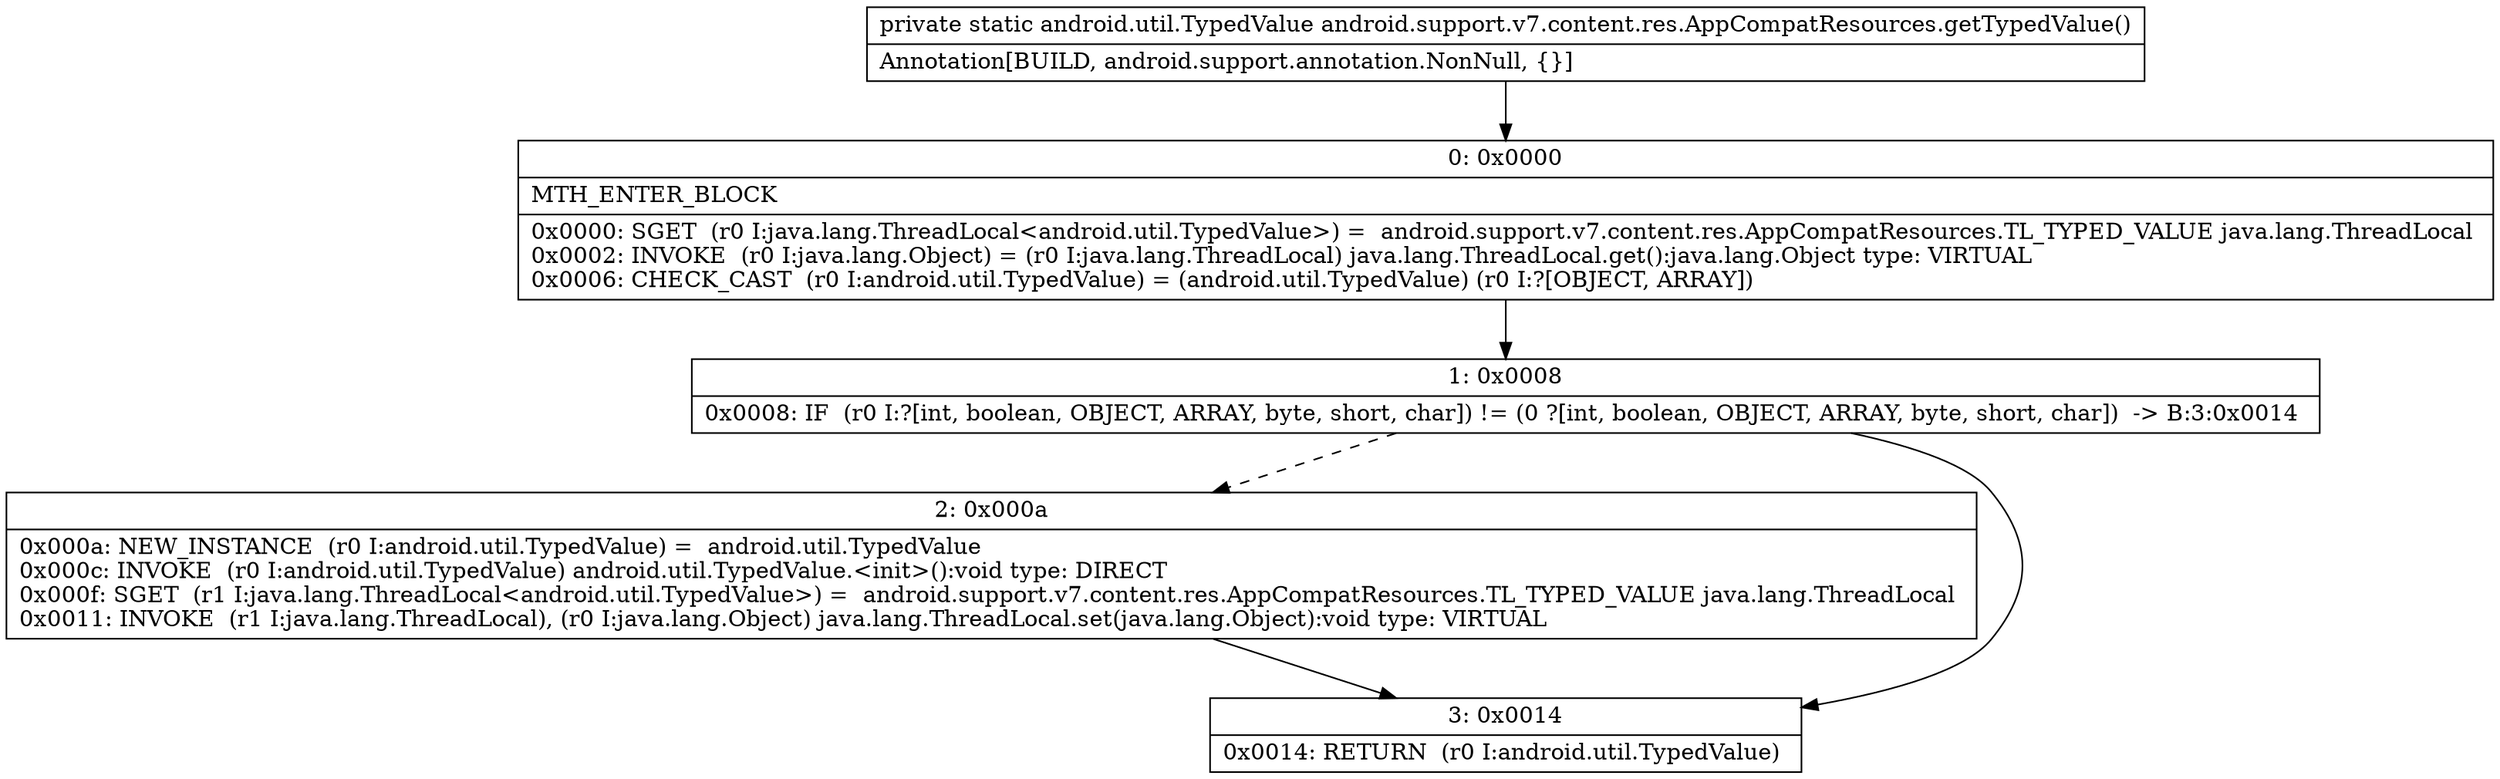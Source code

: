 digraph "CFG forandroid.support.v7.content.res.AppCompatResources.getTypedValue()Landroid\/util\/TypedValue;" {
Node_0 [shape=record,label="{0\:\ 0x0000|MTH_ENTER_BLOCK\l|0x0000: SGET  (r0 I:java.lang.ThreadLocal\<android.util.TypedValue\>) =  android.support.v7.content.res.AppCompatResources.TL_TYPED_VALUE java.lang.ThreadLocal \l0x0002: INVOKE  (r0 I:java.lang.Object) = (r0 I:java.lang.ThreadLocal) java.lang.ThreadLocal.get():java.lang.Object type: VIRTUAL \l0x0006: CHECK_CAST  (r0 I:android.util.TypedValue) = (android.util.TypedValue) (r0 I:?[OBJECT, ARRAY]) \l}"];
Node_1 [shape=record,label="{1\:\ 0x0008|0x0008: IF  (r0 I:?[int, boolean, OBJECT, ARRAY, byte, short, char]) != (0 ?[int, boolean, OBJECT, ARRAY, byte, short, char])  \-\> B:3:0x0014 \l}"];
Node_2 [shape=record,label="{2\:\ 0x000a|0x000a: NEW_INSTANCE  (r0 I:android.util.TypedValue) =  android.util.TypedValue \l0x000c: INVOKE  (r0 I:android.util.TypedValue) android.util.TypedValue.\<init\>():void type: DIRECT \l0x000f: SGET  (r1 I:java.lang.ThreadLocal\<android.util.TypedValue\>) =  android.support.v7.content.res.AppCompatResources.TL_TYPED_VALUE java.lang.ThreadLocal \l0x0011: INVOKE  (r1 I:java.lang.ThreadLocal), (r0 I:java.lang.Object) java.lang.ThreadLocal.set(java.lang.Object):void type: VIRTUAL \l}"];
Node_3 [shape=record,label="{3\:\ 0x0014|0x0014: RETURN  (r0 I:android.util.TypedValue) \l}"];
MethodNode[shape=record,label="{private static android.util.TypedValue android.support.v7.content.res.AppCompatResources.getTypedValue()  | Annotation[BUILD, android.support.annotation.NonNull, \{\}]\l}"];
MethodNode -> Node_0;
Node_0 -> Node_1;
Node_1 -> Node_2[style=dashed];
Node_1 -> Node_3;
Node_2 -> Node_3;
}

